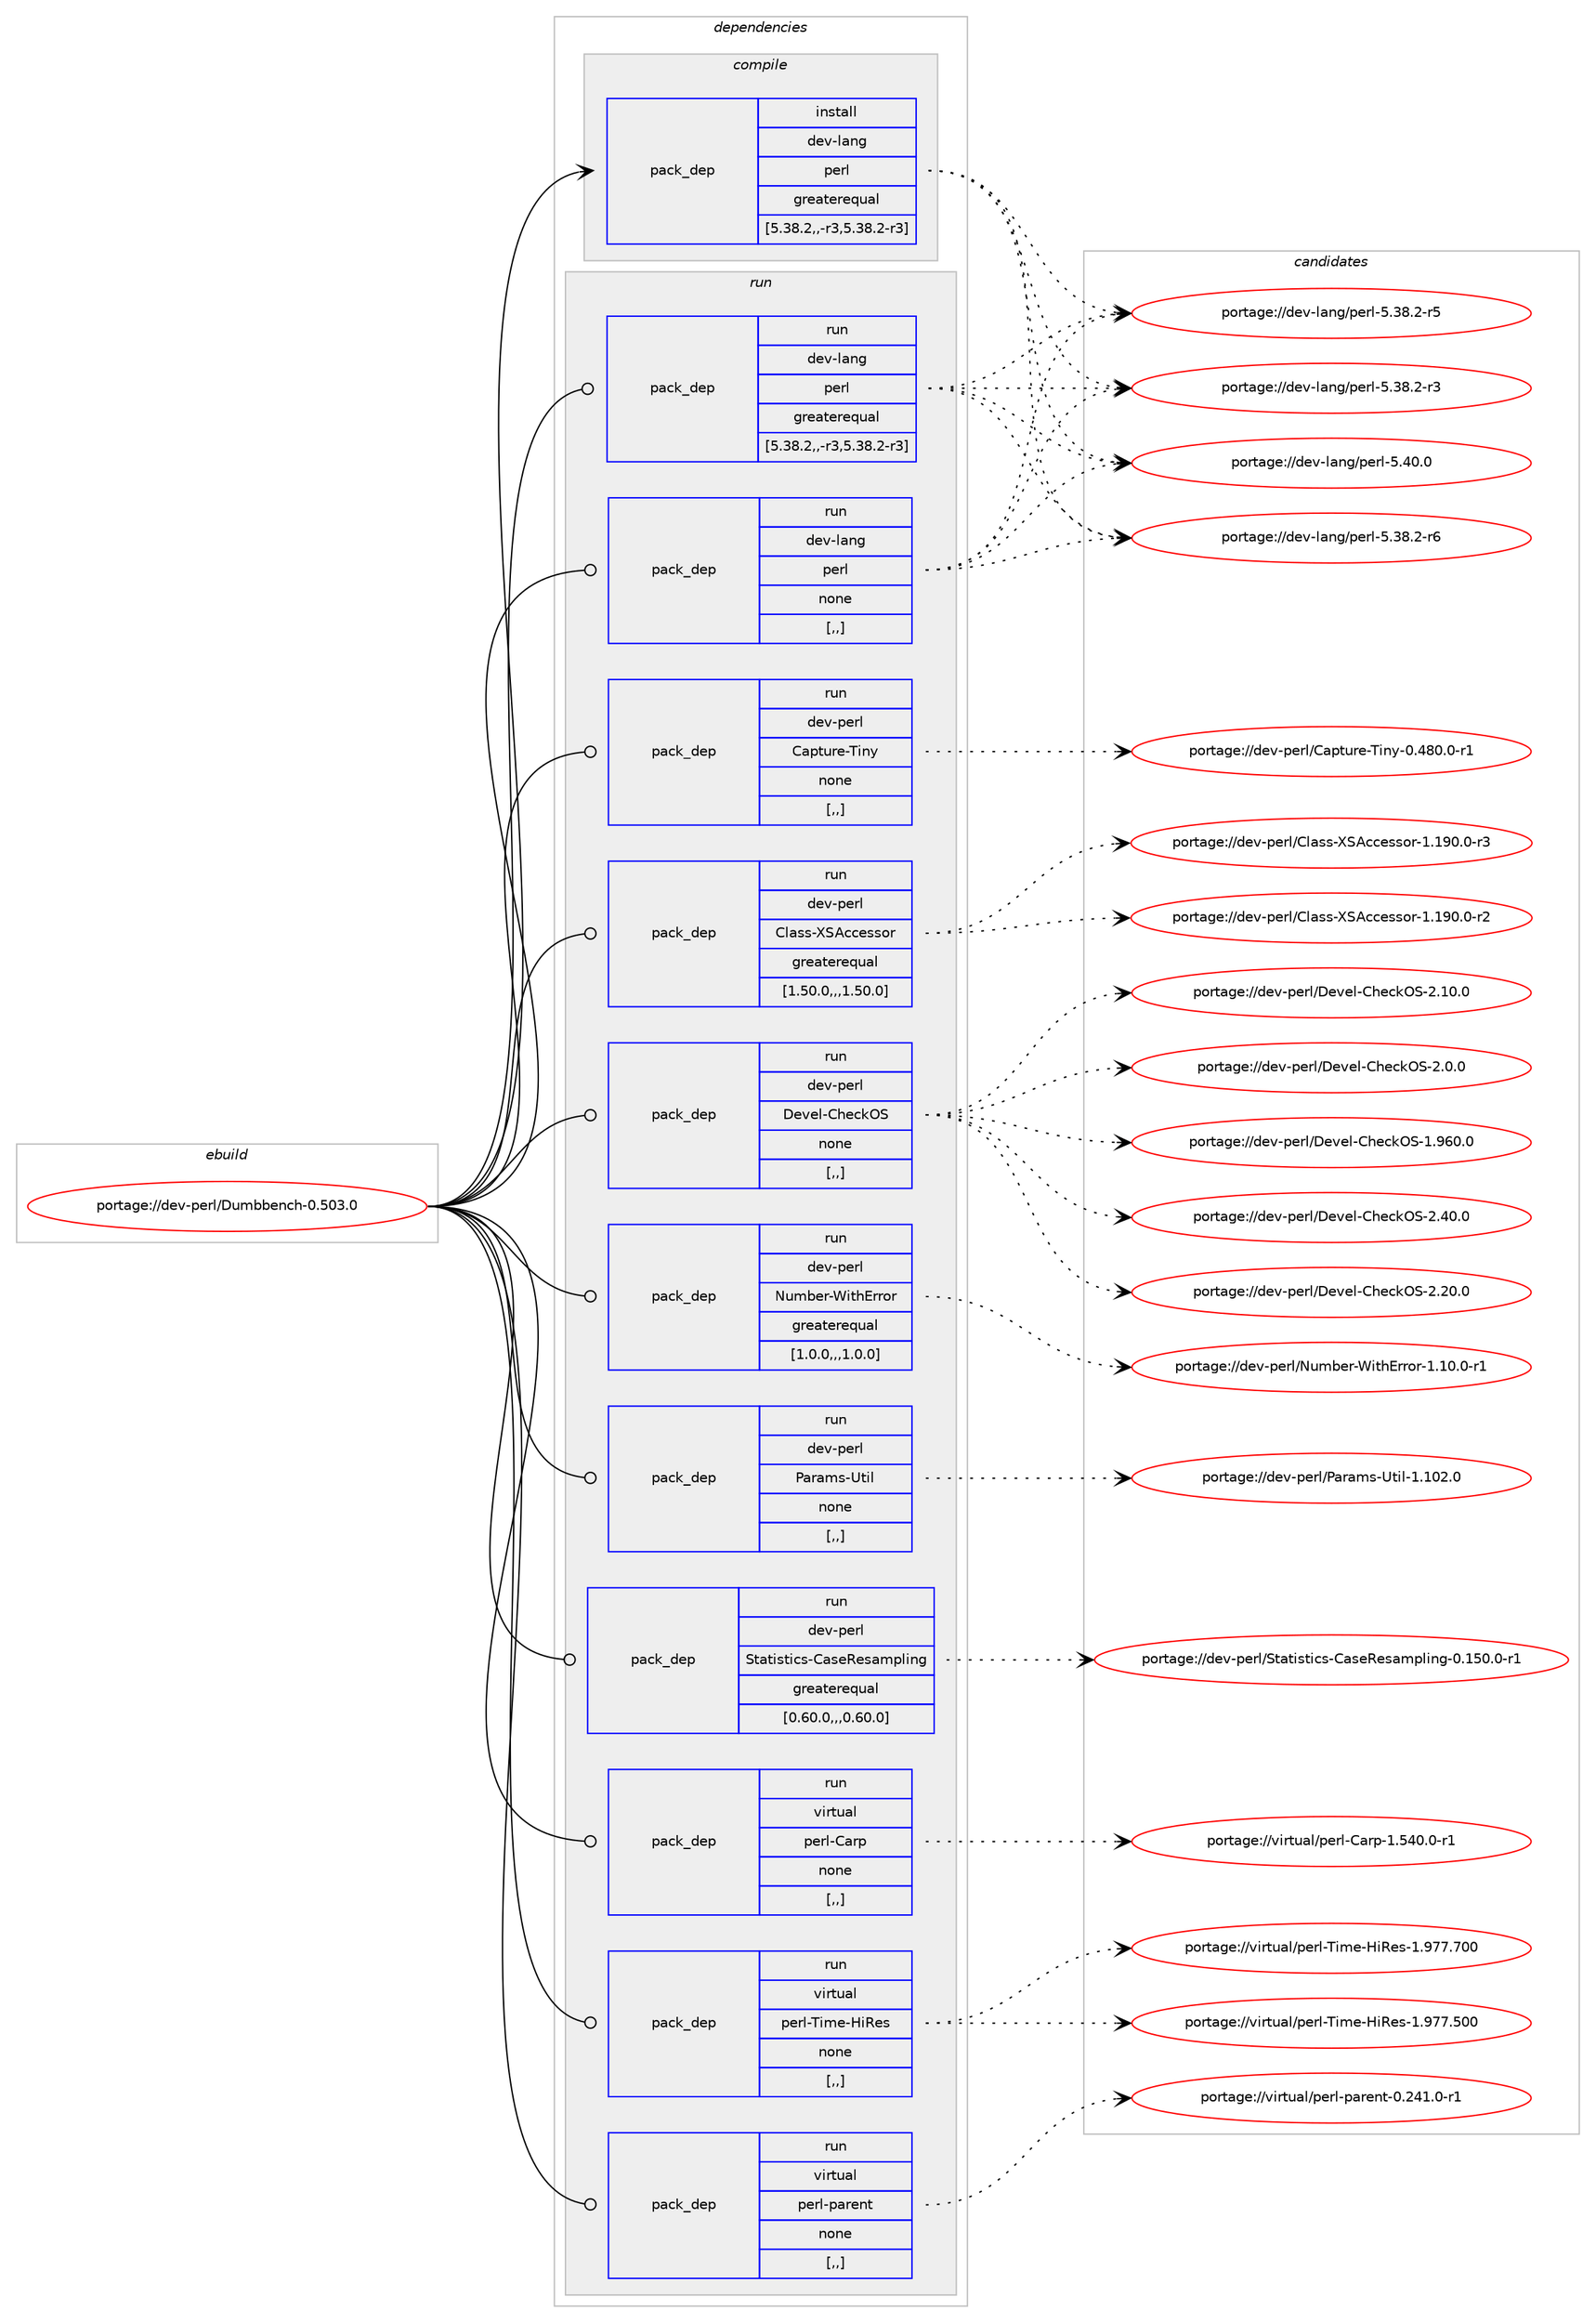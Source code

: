 digraph prolog {

# *************
# Graph options
# *************

newrank=true;
concentrate=true;
compound=true;
graph [rankdir=LR,fontname=Helvetica,fontsize=10,ranksep=1.5];#, ranksep=2.5, nodesep=0.2];
edge  [arrowhead=vee];
node  [fontname=Helvetica,fontsize=10];

# **********
# The ebuild
# **********

subgraph cluster_leftcol {
color=gray;
rank=same;
label=<<i>ebuild</i>>;
id [label="portage://dev-perl/Dumbbench-0.503.0", color=red, width=4, href="../dev-perl/Dumbbench-0.503.0.svg"];
}

# ****************
# The dependencies
# ****************

subgraph cluster_midcol {
color=gray;
label=<<i>dependencies</i>>;
subgraph cluster_compile {
fillcolor="#eeeeee";
style=filled;
label=<<i>compile</i>>;
subgraph pack97918 {
dependency128688 [label=<<TABLE BORDER="0" CELLBORDER="1" CELLSPACING="0" CELLPADDING="4" WIDTH="220"><TR><TD ROWSPAN="6" CELLPADDING="30">pack_dep</TD></TR><TR><TD WIDTH="110">install</TD></TR><TR><TD>dev-lang</TD></TR><TR><TD>perl</TD></TR><TR><TD>greaterequal</TD></TR><TR><TD>[5.38.2,,-r3,5.38.2-r3]</TD></TR></TABLE>>, shape=none, color=blue];
}
id:e -> dependency128688:w [weight=20,style="solid",arrowhead="vee"];
}
subgraph cluster_compileandrun {
fillcolor="#eeeeee";
style=filled;
label=<<i>compile and run</i>>;
}
subgraph cluster_run {
fillcolor="#eeeeee";
style=filled;
label=<<i>run</i>>;
subgraph pack97919 {
dependency128689 [label=<<TABLE BORDER="0" CELLBORDER="1" CELLSPACING="0" CELLPADDING="4" WIDTH="220"><TR><TD ROWSPAN="6" CELLPADDING="30">pack_dep</TD></TR><TR><TD WIDTH="110">run</TD></TR><TR><TD>dev-lang</TD></TR><TR><TD>perl</TD></TR><TR><TD>greaterequal</TD></TR><TR><TD>[5.38.2,,-r3,5.38.2-r3]</TD></TR></TABLE>>, shape=none, color=blue];
}
id:e -> dependency128689:w [weight=20,style="solid",arrowhead="odot"];
subgraph pack97920 {
dependency128690 [label=<<TABLE BORDER="0" CELLBORDER="1" CELLSPACING="0" CELLPADDING="4" WIDTH="220"><TR><TD ROWSPAN="6" CELLPADDING="30">pack_dep</TD></TR><TR><TD WIDTH="110">run</TD></TR><TR><TD>dev-lang</TD></TR><TR><TD>perl</TD></TR><TR><TD>none</TD></TR><TR><TD>[,,]</TD></TR></TABLE>>, shape=none, color=blue];
}
id:e -> dependency128690:w [weight=20,style="solid",arrowhead="odot"];
subgraph pack97921 {
dependency128691 [label=<<TABLE BORDER="0" CELLBORDER="1" CELLSPACING="0" CELLPADDING="4" WIDTH="220"><TR><TD ROWSPAN="6" CELLPADDING="30">pack_dep</TD></TR><TR><TD WIDTH="110">run</TD></TR><TR><TD>dev-perl</TD></TR><TR><TD>Capture-Tiny</TD></TR><TR><TD>none</TD></TR><TR><TD>[,,]</TD></TR></TABLE>>, shape=none, color=blue];
}
id:e -> dependency128691:w [weight=20,style="solid",arrowhead="odot"];
subgraph pack97922 {
dependency128692 [label=<<TABLE BORDER="0" CELLBORDER="1" CELLSPACING="0" CELLPADDING="4" WIDTH="220"><TR><TD ROWSPAN="6" CELLPADDING="30">pack_dep</TD></TR><TR><TD WIDTH="110">run</TD></TR><TR><TD>dev-perl</TD></TR><TR><TD>Class-XSAccessor</TD></TR><TR><TD>greaterequal</TD></TR><TR><TD>[1.50.0,,,1.50.0]</TD></TR></TABLE>>, shape=none, color=blue];
}
id:e -> dependency128692:w [weight=20,style="solid",arrowhead="odot"];
subgraph pack97923 {
dependency128693 [label=<<TABLE BORDER="0" CELLBORDER="1" CELLSPACING="0" CELLPADDING="4" WIDTH="220"><TR><TD ROWSPAN="6" CELLPADDING="30">pack_dep</TD></TR><TR><TD WIDTH="110">run</TD></TR><TR><TD>dev-perl</TD></TR><TR><TD>Devel-CheckOS</TD></TR><TR><TD>none</TD></TR><TR><TD>[,,]</TD></TR></TABLE>>, shape=none, color=blue];
}
id:e -> dependency128693:w [weight=20,style="solid",arrowhead="odot"];
subgraph pack97924 {
dependency128694 [label=<<TABLE BORDER="0" CELLBORDER="1" CELLSPACING="0" CELLPADDING="4" WIDTH="220"><TR><TD ROWSPAN="6" CELLPADDING="30">pack_dep</TD></TR><TR><TD WIDTH="110">run</TD></TR><TR><TD>dev-perl</TD></TR><TR><TD>Number-WithError</TD></TR><TR><TD>greaterequal</TD></TR><TR><TD>[1.0.0,,,1.0.0]</TD></TR></TABLE>>, shape=none, color=blue];
}
id:e -> dependency128694:w [weight=20,style="solid",arrowhead="odot"];
subgraph pack97925 {
dependency128695 [label=<<TABLE BORDER="0" CELLBORDER="1" CELLSPACING="0" CELLPADDING="4" WIDTH="220"><TR><TD ROWSPAN="6" CELLPADDING="30">pack_dep</TD></TR><TR><TD WIDTH="110">run</TD></TR><TR><TD>dev-perl</TD></TR><TR><TD>Params-Util</TD></TR><TR><TD>none</TD></TR><TR><TD>[,,]</TD></TR></TABLE>>, shape=none, color=blue];
}
id:e -> dependency128695:w [weight=20,style="solid",arrowhead="odot"];
subgraph pack97926 {
dependency128696 [label=<<TABLE BORDER="0" CELLBORDER="1" CELLSPACING="0" CELLPADDING="4" WIDTH="220"><TR><TD ROWSPAN="6" CELLPADDING="30">pack_dep</TD></TR><TR><TD WIDTH="110">run</TD></TR><TR><TD>dev-perl</TD></TR><TR><TD>Statistics-CaseResampling</TD></TR><TR><TD>greaterequal</TD></TR><TR><TD>[0.60.0,,,0.60.0]</TD></TR></TABLE>>, shape=none, color=blue];
}
id:e -> dependency128696:w [weight=20,style="solid",arrowhead="odot"];
subgraph pack97927 {
dependency128697 [label=<<TABLE BORDER="0" CELLBORDER="1" CELLSPACING="0" CELLPADDING="4" WIDTH="220"><TR><TD ROWSPAN="6" CELLPADDING="30">pack_dep</TD></TR><TR><TD WIDTH="110">run</TD></TR><TR><TD>virtual</TD></TR><TR><TD>perl-Carp</TD></TR><TR><TD>none</TD></TR><TR><TD>[,,]</TD></TR></TABLE>>, shape=none, color=blue];
}
id:e -> dependency128697:w [weight=20,style="solid",arrowhead="odot"];
subgraph pack97928 {
dependency128698 [label=<<TABLE BORDER="0" CELLBORDER="1" CELLSPACING="0" CELLPADDING="4" WIDTH="220"><TR><TD ROWSPAN="6" CELLPADDING="30">pack_dep</TD></TR><TR><TD WIDTH="110">run</TD></TR><TR><TD>virtual</TD></TR><TR><TD>perl-Time-HiRes</TD></TR><TR><TD>none</TD></TR><TR><TD>[,,]</TD></TR></TABLE>>, shape=none, color=blue];
}
id:e -> dependency128698:w [weight=20,style="solid",arrowhead="odot"];
subgraph pack97929 {
dependency128699 [label=<<TABLE BORDER="0" CELLBORDER="1" CELLSPACING="0" CELLPADDING="4" WIDTH="220"><TR><TD ROWSPAN="6" CELLPADDING="30">pack_dep</TD></TR><TR><TD WIDTH="110">run</TD></TR><TR><TD>virtual</TD></TR><TR><TD>perl-parent</TD></TR><TR><TD>none</TD></TR><TR><TD>[,,]</TD></TR></TABLE>>, shape=none, color=blue];
}
id:e -> dependency128699:w [weight=20,style="solid",arrowhead="odot"];
}
}

# **************
# The candidates
# **************

subgraph cluster_choices {
rank=same;
color=gray;
label=<<i>candidates</i>>;

subgraph choice97918 {
color=black;
nodesep=1;
choice10010111845108971101034711210111410845534652484648 [label="portage://dev-lang/perl-5.40.0", color=red, width=4,href="../dev-lang/perl-5.40.0.svg"];
choice100101118451089711010347112101114108455346515646504511454 [label="portage://dev-lang/perl-5.38.2-r6", color=red, width=4,href="../dev-lang/perl-5.38.2-r6.svg"];
choice100101118451089711010347112101114108455346515646504511453 [label="portage://dev-lang/perl-5.38.2-r5", color=red, width=4,href="../dev-lang/perl-5.38.2-r5.svg"];
choice100101118451089711010347112101114108455346515646504511451 [label="portage://dev-lang/perl-5.38.2-r3", color=red, width=4,href="../dev-lang/perl-5.38.2-r3.svg"];
dependency128688:e -> choice10010111845108971101034711210111410845534652484648:w [style=dotted,weight="100"];
dependency128688:e -> choice100101118451089711010347112101114108455346515646504511454:w [style=dotted,weight="100"];
dependency128688:e -> choice100101118451089711010347112101114108455346515646504511453:w [style=dotted,weight="100"];
dependency128688:e -> choice100101118451089711010347112101114108455346515646504511451:w [style=dotted,weight="100"];
}
subgraph choice97919 {
color=black;
nodesep=1;
choice10010111845108971101034711210111410845534652484648 [label="portage://dev-lang/perl-5.40.0", color=red, width=4,href="../dev-lang/perl-5.40.0.svg"];
choice100101118451089711010347112101114108455346515646504511454 [label="portage://dev-lang/perl-5.38.2-r6", color=red, width=4,href="../dev-lang/perl-5.38.2-r6.svg"];
choice100101118451089711010347112101114108455346515646504511453 [label="portage://dev-lang/perl-5.38.2-r5", color=red, width=4,href="../dev-lang/perl-5.38.2-r5.svg"];
choice100101118451089711010347112101114108455346515646504511451 [label="portage://dev-lang/perl-5.38.2-r3", color=red, width=4,href="../dev-lang/perl-5.38.2-r3.svg"];
dependency128689:e -> choice10010111845108971101034711210111410845534652484648:w [style=dotted,weight="100"];
dependency128689:e -> choice100101118451089711010347112101114108455346515646504511454:w [style=dotted,weight="100"];
dependency128689:e -> choice100101118451089711010347112101114108455346515646504511453:w [style=dotted,weight="100"];
dependency128689:e -> choice100101118451089711010347112101114108455346515646504511451:w [style=dotted,weight="100"];
}
subgraph choice97920 {
color=black;
nodesep=1;
choice10010111845108971101034711210111410845534652484648 [label="portage://dev-lang/perl-5.40.0", color=red, width=4,href="../dev-lang/perl-5.40.0.svg"];
choice100101118451089711010347112101114108455346515646504511454 [label="portage://dev-lang/perl-5.38.2-r6", color=red, width=4,href="../dev-lang/perl-5.38.2-r6.svg"];
choice100101118451089711010347112101114108455346515646504511453 [label="portage://dev-lang/perl-5.38.2-r5", color=red, width=4,href="../dev-lang/perl-5.38.2-r5.svg"];
choice100101118451089711010347112101114108455346515646504511451 [label="portage://dev-lang/perl-5.38.2-r3", color=red, width=4,href="../dev-lang/perl-5.38.2-r3.svg"];
dependency128690:e -> choice10010111845108971101034711210111410845534652484648:w [style=dotted,weight="100"];
dependency128690:e -> choice100101118451089711010347112101114108455346515646504511454:w [style=dotted,weight="100"];
dependency128690:e -> choice100101118451089711010347112101114108455346515646504511453:w [style=dotted,weight="100"];
dependency128690:e -> choice100101118451089711010347112101114108455346515646504511451:w [style=dotted,weight="100"];
}
subgraph choice97921 {
color=black;
nodesep=1;
choice10010111845112101114108476797112116117114101458410511012145484652564846484511449 [label="portage://dev-perl/Capture-Tiny-0.480.0-r1", color=red, width=4,href="../dev-perl/Capture-Tiny-0.480.0-r1.svg"];
dependency128691:e -> choice10010111845112101114108476797112116117114101458410511012145484652564846484511449:w [style=dotted,weight="100"];
}
subgraph choice97922 {
color=black;
nodesep=1;
choice1001011184511210111410847671089711511545888365999910111511511111445494649574846484511451 [label="portage://dev-perl/Class-XSAccessor-1.190.0-r3", color=red, width=4,href="../dev-perl/Class-XSAccessor-1.190.0-r3.svg"];
choice1001011184511210111410847671089711511545888365999910111511511111445494649574846484511450 [label="portage://dev-perl/Class-XSAccessor-1.190.0-r2", color=red, width=4,href="../dev-perl/Class-XSAccessor-1.190.0-r2.svg"];
dependency128692:e -> choice1001011184511210111410847671089711511545888365999910111511511111445494649574846484511451:w [style=dotted,weight="100"];
dependency128692:e -> choice1001011184511210111410847671089711511545888365999910111511511111445494649574846484511450:w [style=dotted,weight="100"];
}
subgraph choice97923 {
color=black;
nodesep=1;
choice100101118451121011141084768101118101108456710410199107798345504652484648 [label="portage://dev-perl/Devel-CheckOS-2.40.0", color=red, width=4,href="../dev-perl/Devel-CheckOS-2.40.0.svg"];
choice100101118451121011141084768101118101108456710410199107798345504650484648 [label="portage://dev-perl/Devel-CheckOS-2.20.0", color=red, width=4,href="../dev-perl/Devel-CheckOS-2.20.0.svg"];
choice100101118451121011141084768101118101108456710410199107798345504649484648 [label="portage://dev-perl/Devel-CheckOS-2.10.0", color=red, width=4,href="../dev-perl/Devel-CheckOS-2.10.0.svg"];
choice1001011184511210111410847681011181011084567104101991077983455046484648 [label="portage://dev-perl/Devel-CheckOS-2.0.0", color=red, width=4,href="../dev-perl/Devel-CheckOS-2.0.0.svg"];
choice10010111845112101114108476810111810110845671041019910779834549465754484648 [label="portage://dev-perl/Devel-CheckOS-1.960.0", color=red, width=4,href="../dev-perl/Devel-CheckOS-1.960.0.svg"];
dependency128693:e -> choice100101118451121011141084768101118101108456710410199107798345504652484648:w [style=dotted,weight="100"];
dependency128693:e -> choice100101118451121011141084768101118101108456710410199107798345504650484648:w [style=dotted,weight="100"];
dependency128693:e -> choice100101118451121011141084768101118101108456710410199107798345504649484648:w [style=dotted,weight="100"];
dependency128693:e -> choice1001011184511210111410847681011181011084567104101991077983455046484648:w [style=dotted,weight="100"];
dependency128693:e -> choice10010111845112101114108476810111810110845671041019910779834549465754484648:w [style=dotted,weight="100"];
}
subgraph choice97924 {
color=black;
nodesep=1;
choice10010111845112101114108477811710998101114458710511610469114114111114454946494846484511449 [label="portage://dev-perl/Number-WithError-1.10.0-r1", color=red, width=4,href="../dev-perl/Number-WithError-1.10.0-r1.svg"];
dependency128694:e -> choice10010111845112101114108477811710998101114458710511610469114114111114454946494846484511449:w [style=dotted,weight="100"];
}
subgraph choice97925 {
color=black;
nodesep=1;
choice100101118451121011141084780971149710911545851161051084549464948504648 [label="portage://dev-perl/Params-Util-1.102.0", color=red, width=4,href="../dev-perl/Params-Util-1.102.0.svg"];
dependency128695:e -> choice100101118451121011141084780971149710911545851161051084549464948504648:w [style=dotted,weight="100"];
}
subgraph choice97926 {
color=black;
nodesep=1;
choice1001011184511210111410847831169711610511511610599115456797115101821011159710911210810511010345484649534846484511449 [label="portage://dev-perl/Statistics-CaseResampling-0.150.0-r1", color=red, width=4,href="../dev-perl/Statistics-CaseResampling-0.150.0-r1.svg"];
dependency128696:e -> choice1001011184511210111410847831169711610511511610599115456797115101821011159710911210810511010345484649534846484511449:w [style=dotted,weight="100"];
}
subgraph choice97927 {
color=black;
nodesep=1;
choice118105114116117971084711210111410845679711411245494653524846484511449 [label="portage://virtual/perl-Carp-1.540.0-r1", color=red, width=4,href="../virtual/perl-Carp-1.540.0-r1.svg"];
dependency128697:e -> choice118105114116117971084711210111410845679711411245494653524846484511449:w [style=dotted,weight="100"];
}
subgraph choice97928 {
color=black;
nodesep=1;
choice1181051141161179710847112101114108458410510910145721058210111545494657555546554848 [label="portage://virtual/perl-Time-HiRes-1.977.700", color=red, width=4,href="../virtual/perl-Time-HiRes-1.977.700.svg"];
choice1181051141161179710847112101114108458410510910145721058210111545494657555546534848 [label="portage://virtual/perl-Time-HiRes-1.977.500", color=red, width=4,href="../virtual/perl-Time-HiRes-1.977.500.svg"];
dependency128698:e -> choice1181051141161179710847112101114108458410510910145721058210111545494657555546554848:w [style=dotted,weight="100"];
dependency128698:e -> choice1181051141161179710847112101114108458410510910145721058210111545494657555546534848:w [style=dotted,weight="100"];
}
subgraph choice97929 {
color=black;
nodesep=1;
choice1181051141161179710847112101114108451129711410111011645484650524946484511449 [label="portage://virtual/perl-parent-0.241.0-r1", color=red, width=4,href="../virtual/perl-parent-0.241.0-r1.svg"];
dependency128699:e -> choice1181051141161179710847112101114108451129711410111011645484650524946484511449:w [style=dotted,weight="100"];
}
}

}
